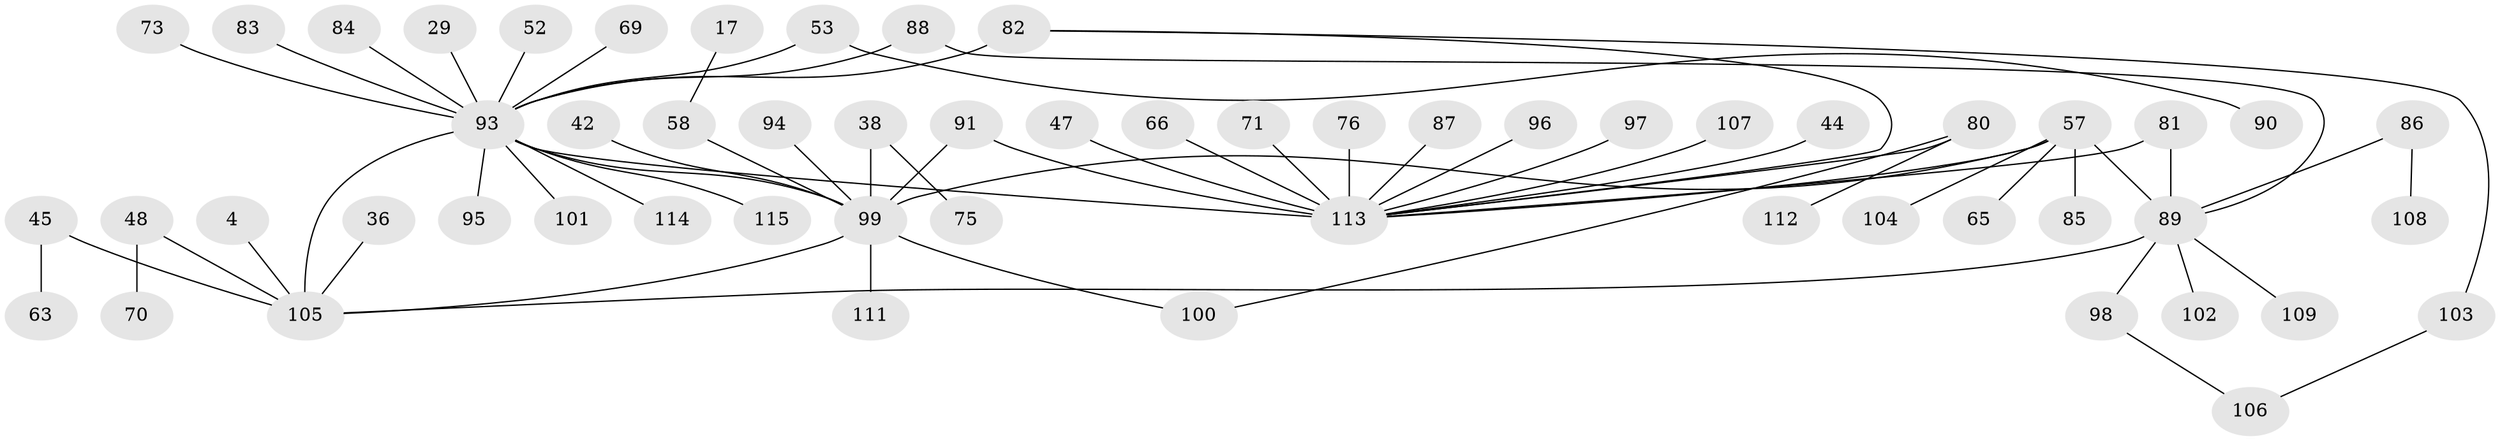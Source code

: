 // original degree distribution, {8: 0.008695652173913044, 9: 0.008695652173913044, 3: 0.2, 1: 0.3565217391304348, 6: 0.02608695652173913, 4: 0.06086956521739131, 5: 0.043478260869565216, 2: 0.2782608695652174, 7: 0.017391304347826087}
// Generated by graph-tools (version 1.1) at 2025/42/03/09/25 04:42:58]
// undirected, 57 vertices, 65 edges
graph export_dot {
graph [start="1"]
  node [color=gray90,style=filled];
  4;
  17;
  29;
  36;
  38;
  42;
  44;
  45;
  47;
  48;
  52;
  53;
  57 [super="+31+35"];
  58 [super="+7"];
  63;
  65;
  66;
  69;
  70;
  71;
  73 [super="+20"];
  75;
  76;
  80 [super="+74"];
  81;
  82 [super="+34+27"];
  83;
  84;
  85;
  86;
  87;
  88 [super="+78"];
  89 [super="+77+79+54+55"];
  90;
  91 [super="+51"];
  93 [super="+43+40+68"];
  94;
  95;
  96;
  97;
  98;
  99 [super="+41+30+1"];
  100;
  101;
  102;
  103;
  104;
  105 [super="+56+9"];
  106;
  107;
  108;
  109;
  111;
  112;
  113 [super="+60+110+37"];
  114;
  115;
  4 -- 105;
  17 -- 58;
  29 -- 93;
  36 -- 105;
  38 -- 75;
  38 -- 99;
  42 -- 99;
  44 -- 113;
  45 -- 63;
  45 -- 105;
  47 -- 113;
  48 -- 70;
  48 -- 105;
  52 -- 93;
  53 -- 90;
  53 -- 93;
  57 -- 85;
  57 -- 65;
  57 -- 89 [weight=2];
  57 -- 104;
  57 -- 99;
  57 -- 113;
  58 -- 99 [weight=2];
  66 -- 113;
  69 -- 93;
  71 -- 113;
  73 -- 93;
  76 -- 113;
  80 -- 112;
  80 -- 100;
  80 -- 113;
  81 -- 89 [weight=2];
  81 -- 113;
  82 -- 103;
  82 -- 93 [weight=3];
  82 -- 113;
  83 -- 93;
  84 -- 93;
  86 -- 108;
  86 -- 89;
  87 -- 113;
  88 -- 89;
  88 -- 93;
  89 -- 98;
  89 -- 102;
  89 -- 109;
  89 -- 105 [weight=2];
  91 -- 99;
  91 -- 113;
  93 -- 101;
  93 -- 105 [weight=4];
  93 -- 95;
  93 -- 99 [weight=2];
  93 -- 114;
  93 -- 115;
  93 -- 113 [weight=5];
  94 -- 99;
  96 -- 113;
  97 -- 113;
  98 -- 106;
  99 -- 100;
  99 -- 111;
  99 -- 105 [weight=2];
  103 -- 106;
  107 -- 113;
}
